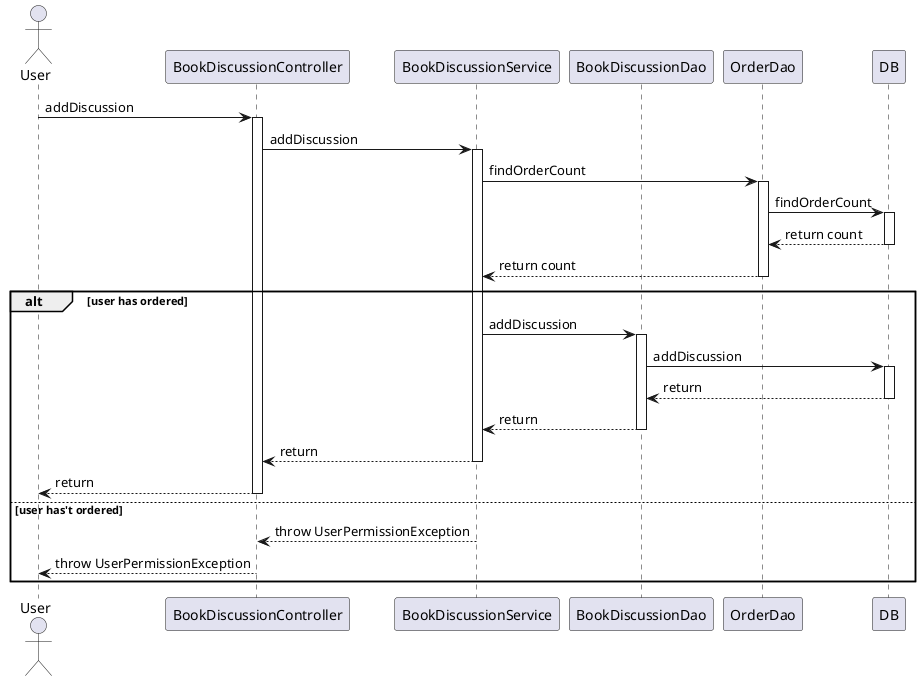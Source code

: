 @startuml
actor User
participant "BookDiscussionController" as A
participant "BookDiscussionService" as B
participant "BookDiscussionDao" as C
participant "OrderDao" as D
participant "DB" as E

User -> A : addDiscussion
activate A

A -> B : addDiscussion
activate B

B -> D : findOrderCount
activate D

D -> E : findOrderCount
activate E

E --> D : return count
deactivate E

D --> B : return count
deactivate D


alt user has ordered
    B -> C : addDiscussion
    activate C

    C -> E :addDiscussion
    activate E

    E --> C : return
    deactivate E

    C --> B : return
    deactivate C

    B --> A : return
    deactivate B

    A --> User : return
    deactivate A
else user has't ordered
    B --> A : throw UserPermissionException
    deactivate B

    A --> User : throw UserPermissionException
    deactivate A
end
@enduml